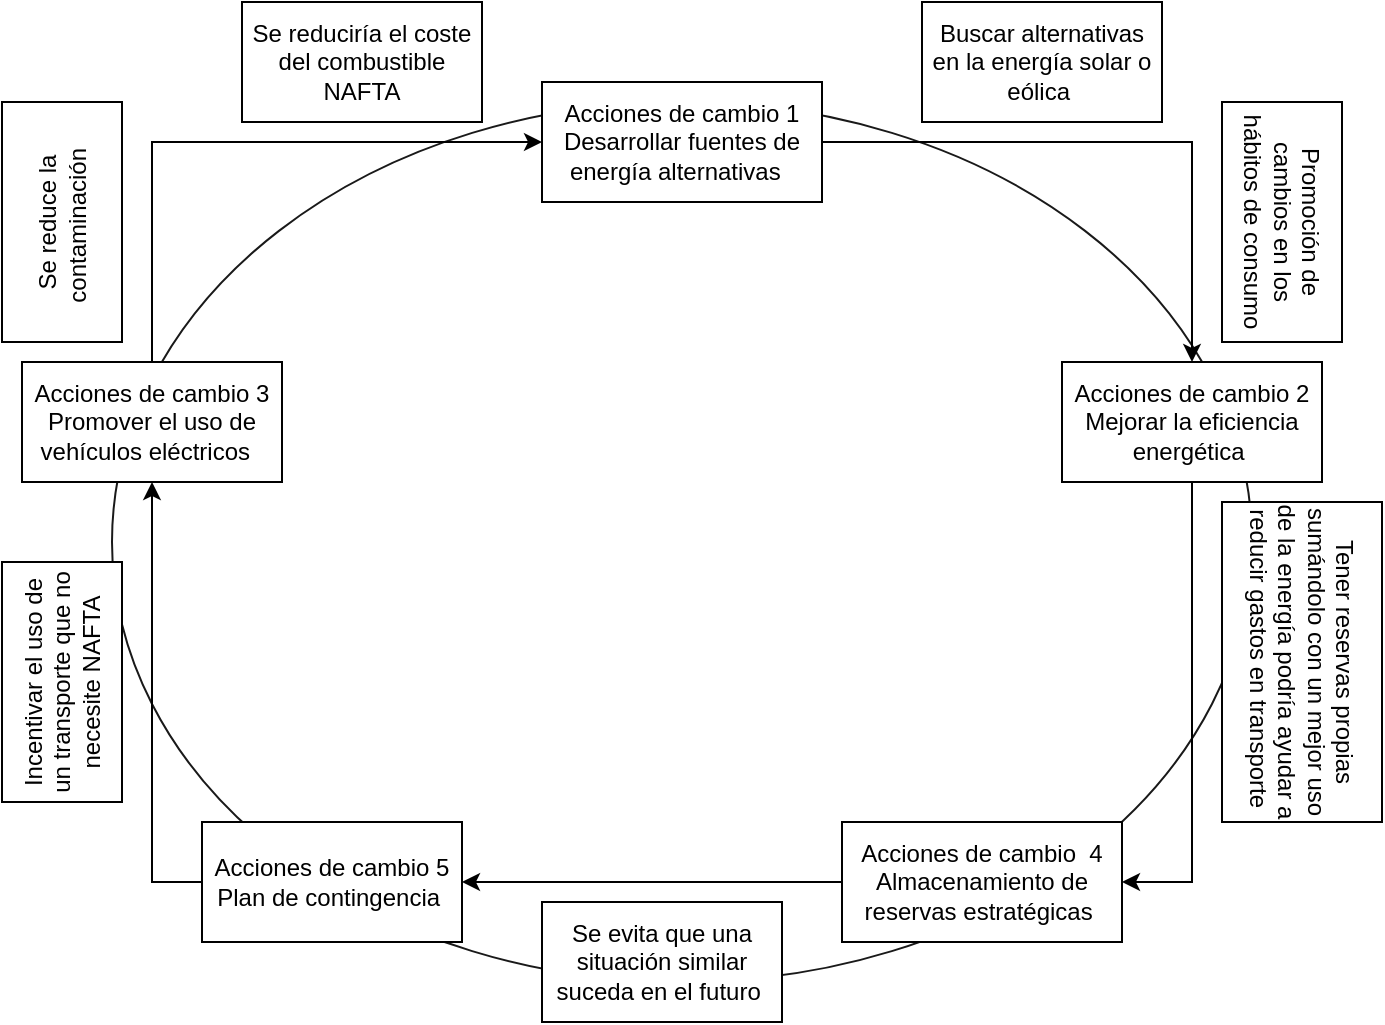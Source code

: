 <mxfile version="22.0.4" type="github">
  <diagram name="Página-1" id="XsKuU6XZMvcAeikmvrvE">
    <mxGraphModel dx="836" dy="1629" grid="1" gridSize="10" guides="1" tooltips="1" connect="1" arrows="1" fold="1" page="1" pageScale="1" pageWidth="850" pageHeight="1100" math="0" shadow="0">
      <root>
        <mxCell id="0" />
        <mxCell id="1" parent="0" />
        <mxCell id="bvoDpkFO1M9tQYXW4gJF-17" value="" style="ellipse;whiteSpace=wrap;html=1;gradientColor=default;fillColor=none;opacity=90;" vertex="1" parent="1">
          <mxGeometry x="205" y="30" width="570" height="440" as="geometry" />
        </mxCell>
        <mxCell id="bvoDpkFO1M9tQYXW4gJF-12" style="edgeStyle=orthogonalEdgeStyle;rounded=0;orthogonalLoop=1;jettySize=auto;html=1;exitX=1;exitY=0.5;exitDx=0;exitDy=0;entryX=0.5;entryY=0;entryDx=0;entryDy=0;" edge="1" parent="1" source="bvoDpkFO1M9tQYXW4gJF-1" target="bvoDpkFO1M9tQYXW4gJF-4">
          <mxGeometry relative="1" as="geometry" />
        </mxCell>
        <mxCell id="bvoDpkFO1M9tQYXW4gJF-1" value="&lt;font style=&quot;vertical-align: inherit;&quot;&gt;&lt;font style=&quot;vertical-align: inherit;&quot;&gt;&lt;font style=&quot;vertical-align: inherit;&quot;&gt;&lt;font style=&quot;vertical-align: inherit;&quot;&gt;&lt;font style=&quot;vertical-align: inherit;&quot;&gt;&lt;font style=&quot;vertical-align: inherit;&quot;&gt;Acciones de cambio 1&lt;/font&gt;&lt;/font&gt;&lt;br&gt;&lt;font style=&quot;vertical-align: inherit;&quot;&gt;&lt;font style=&quot;vertical-align: inherit;&quot;&gt;Desarrollar fuentes de energía alternativas&amp;nbsp;&amp;nbsp;&lt;/font&gt;&lt;/font&gt;&lt;/font&gt;&lt;/font&gt;&lt;/font&gt;&lt;/font&gt;" style="rounded=0;whiteSpace=wrap;html=1;" vertex="1" parent="1">
          <mxGeometry x="420" y="20" width="140" height="60" as="geometry" />
        </mxCell>
        <mxCell id="bvoDpkFO1M9tQYXW4gJF-11" style="edgeStyle=orthogonalEdgeStyle;rounded=0;orthogonalLoop=1;jettySize=auto;html=1;exitX=0.5;exitY=0;exitDx=0;exitDy=0;entryX=0;entryY=0.5;entryDx=0;entryDy=0;" edge="1" parent="1" source="bvoDpkFO1M9tQYXW4gJF-2" target="bvoDpkFO1M9tQYXW4gJF-1">
          <mxGeometry relative="1" as="geometry" />
        </mxCell>
        <mxCell id="bvoDpkFO1M9tQYXW4gJF-2" value="&lt;font style=&quot;vertical-align: inherit;&quot;&gt;&lt;font style=&quot;vertical-align: inherit;&quot;&gt;&lt;font style=&quot;vertical-align: inherit;&quot;&gt;&lt;font style=&quot;vertical-align: inherit;&quot;&gt;Acciones de cambio 3&lt;br&gt;Promover el uso de vehículos eléctricos&amp;nbsp;&amp;nbsp;&lt;/font&gt;&lt;/font&gt;&lt;/font&gt;&lt;/font&gt;" style="rounded=0;whiteSpace=wrap;html=1;" vertex="1" parent="1">
          <mxGeometry x="160" y="160" width="130" height="60" as="geometry" />
        </mxCell>
        <mxCell id="bvoDpkFO1M9tQYXW4gJF-14" style="edgeStyle=orthogonalEdgeStyle;rounded=0;orthogonalLoop=1;jettySize=auto;html=1;exitX=0;exitY=0.5;exitDx=0;exitDy=0;entryX=1;entryY=0.5;entryDx=0;entryDy=0;" edge="1" parent="1" source="bvoDpkFO1M9tQYXW4gJF-3" target="bvoDpkFO1M9tQYXW4gJF-5">
          <mxGeometry relative="1" as="geometry" />
        </mxCell>
        <mxCell id="bvoDpkFO1M9tQYXW4gJF-3" value="&lt;font style=&quot;vertical-align: inherit;&quot;&gt;&lt;font style=&quot;vertical-align: inherit;&quot;&gt;&lt;font style=&quot;vertical-align: inherit;&quot;&gt;&lt;font style=&quot;vertical-align: inherit;&quot;&gt;Acciones de cambio&amp;nbsp; 4&lt;br&gt;Almacenamiento de reservas estratégicas&amp;nbsp;&lt;br&gt;&lt;/font&gt;&lt;/font&gt;&lt;/font&gt;&lt;/font&gt;" style="rounded=0;whiteSpace=wrap;html=1;" vertex="1" parent="1">
          <mxGeometry x="570" y="390" width="140" height="60" as="geometry" />
        </mxCell>
        <mxCell id="bvoDpkFO1M9tQYXW4gJF-13" style="edgeStyle=orthogonalEdgeStyle;rounded=0;orthogonalLoop=1;jettySize=auto;html=1;exitX=0.5;exitY=1;exitDx=0;exitDy=0;entryX=1;entryY=0.5;entryDx=0;entryDy=0;" edge="1" parent="1" source="bvoDpkFO1M9tQYXW4gJF-4" target="bvoDpkFO1M9tQYXW4gJF-3">
          <mxGeometry relative="1" as="geometry" />
        </mxCell>
        <mxCell id="bvoDpkFO1M9tQYXW4gJF-4" value="&lt;font style=&quot;vertical-align: inherit;&quot;&gt;&lt;font style=&quot;vertical-align: inherit;&quot;&gt;&lt;font style=&quot;vertical-align: inherit;&quot;&gt;&lt;font style=&quot;vertical-align: inherit;&quot;&gt;Acciones de cambio 2&lt;br&gt;Mejorar la eficiencia energética&amp;nbsp;&lt;/font&gt;&lt;/font&gt;&lt;/font&gt;&lt;/font&gt;" style="rounded=0;whiteSpace=wrap;html=1;" vertex="1" parent="1">
          <mxGeometry x="680" y="160" width="130" height="60" as="geometry" />
        </mxCell>
        <mxCell id="bvoDpkFO1M9tQYXW4gJF-15" style="edgeStyle=orthogonalEdgeStyle;rounded=0;orthogonalLoop=1;jettySize=auto;html=1;exitX=0;exitY=0.5;exitDx=0;exitDy=0;entryX=0.5;entryY=1;entryDx=0;entryDy=0;" edge="1" parent="1" source="bvoDpkFO1M9tQYXW4gJF-5" target="bvoDpkFO1M9tQYXW4gJF-2">
          <mxGeometry relative="1" as="geometry" />
        </mxCell>
        <mxCell id="bvoDpkFO1M9tQYXW4gJF-5" value="&lt;font style=&quot;vertical-align: inherit;&quot;&gt;&lt;font style=&quot;vertical-align: inherit;&quot;&gt;&lt;font style=&quot;vertical-align: inherit;&quot;&gt;&lt;font style=&quot;vertical-align: inherit;&quot;&gt;Acciones de cambio 5&lt;br&gt;Plan de contingencia&amp;nbsp;&lt;/font&gt;&lt;/font&gt;&lt;/font&gt;&lt;/font&gt;" style="rounded=0;whiteSpace=wrap;html=1;" vertex="1" parent="1">
          <mxGeometry x="250" y="390" width="130" height="60" as="geometry" />
        </mxCell>
        <mxCell id="bvoDpkFO1M9tQYXW4gJF-7" value="&lt;font style=&quot;vertical-align: inherit;&quot;&gt;&lt;font style=&quot;vertical-align: inherit;&quot;&gt;Se reduce la contaminación&amp;nbsp;&lt;/font&gt;&lt;/font&gt;" style="rounded=0;whiteSpace=wrap;html=1;rotation=-90;" vertex="1" parent="1">
          <mxGeometry x="120" y="60" width="120" height="60" as="geometry" />
        </mxCell>
        <mxCell id="bvoDpkFO1M9tQYXW4gJF-10" value="&lt;font style=&quot;vertical-align: inherit;&quot;&gt;&lt;font style=&quot;vertical-align: inherit;&quot;&gt;Incentivar el uso de un transporte que no necesite NAFTA&lt;/font&gt;&lt;/font&gt;" style="rounded=0;whiteSpace=wrap;html=1;rotation=-90;" vertex="1" parent="1">
          <mxGeometry x="120" y="290" width="120" height="60" as="geometry" />
        </mxCell>
        <mxCell id="bvoDpkFO1M9tQYXW4gJF-16" value="&lt;font style=&quot;vertical-align: inherit;&quot;&gt;&lt;font style=&quot;vertical-align: inherit;&quot;&gt;Se evita que una situación similar suceda en el futuro&amp;nbsp;&lt;/font&gt;&lt;/font&gt;" style="rounded=0;whiteSpace=wrap;html=1;" vertex="1" parent="1">
          <mxGeometry x="420" y="430" width="120" height="60" as="geometry" />
        </mxCell>
        <mxCell id="bvoDpkFO1M9tQYXW4gJF-18" value="Tener reservas propias sumándolo con un mejor uso de la energía podría ayudar a reducir gastos en transporte&amp;nbsp;" style="rounded=0;whiteSpace=wrap;html=1;rotation=90;" vertex="1" parent="1">
          <mxGeometry x="720" y="270" width="160" height="80" as="geometry" />
        </mxCell>
        <mxCell id="bvoDpkFO1M9tQYXW4gJF-19" value="Se reduciría el coste del combustible NAFTA" style="rounded=0;whiteSpace=wrap;html=1;" vertex="1" parent="1">
          <mxGeometry x="270" y="-20" width="120" height="60" as="geometry" />
        </mxCell>
        <mxCell id="bvoDpkFO1M9tQYXW4gJF-20" value="Promoción de cambios en los hábitos de consumo" style="rounded=0;whiteSpace=wrap;html=1;rotation=90;" vertex="1" parent="1">
          <mxGeometry x="730" y="60" width="120" height="60" as="geometry" />
        </mxCell>
        <mxCell id="bvoDpkFO1M9tQYXW4gJF-21" value="Buscar alternativas en la energía solar o eólica&amp;nbsp;" style="rounded=0;whiteSpace=wrap;html=1;" vertex="1" parent="1">
          <mxGeometry x="610" y="-20" width="120" height="60" as="geometry" />
        </mxCell>
      </root>
    </mxGraphModel>
  </diagram>
</mxfile>

